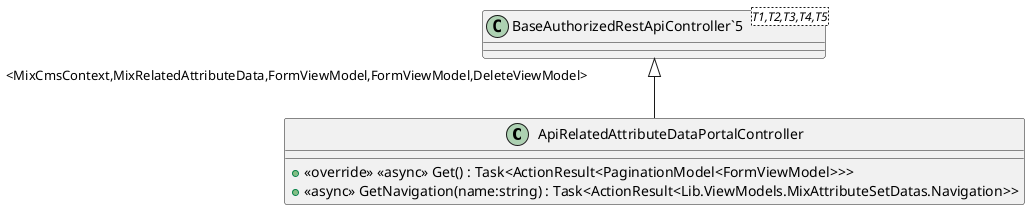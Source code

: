 @startuml
class ApiRelatedAttributeDataPortalController {
    + <<override>> <<async>> Get() : Task<ActionResult<PaginationModel<FormViewModel>>>
    + <<async>> GetNavigation(name:string) : Task<ActionResult<Lib.ViewModels.MixAttributeSetDatas.Navigation>>
}
class "BaseAuthorizedRestApiController`5"<T1,T2,T3,T4,T5> {
}
"BaseAuthorizedRestApiController`5" "<MixCmsContext,MixRelatedAttributeData,FormViewModel,FormViewModel,DeleteViewModel>" <|-- ApiRelatedAttributeDataPortalController
@enduml
